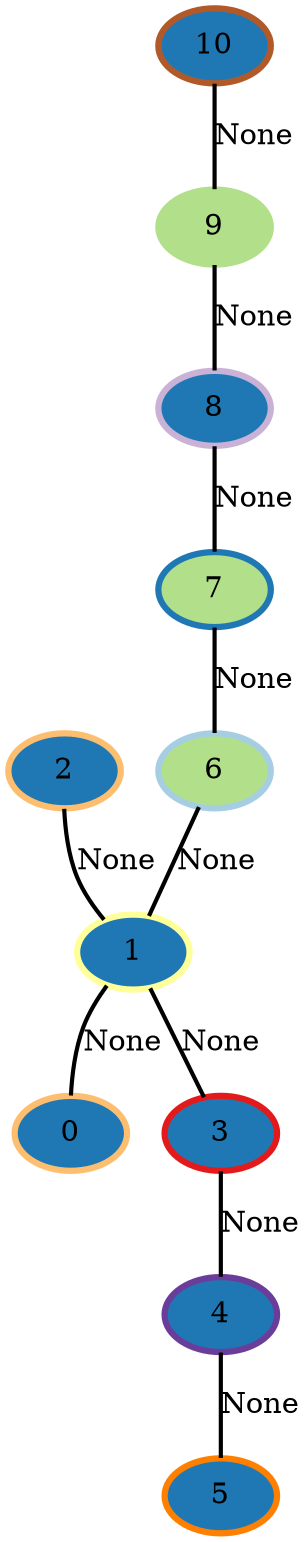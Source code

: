 graph G {
    0 [penwidth=3,label="0",color=7, colorscheme=paired12,style=filled,fillcolor=2]
    1 [penwidth=3,label="1",color=11, colorscheme=paired12,style=filled,fillcolor=2]
    2 [penwidth=3,label="2",color=7, colorscheme=paired12,style=filled,fillcolor=2]
    3 [penwidth=3,label="3",color=6, colorscheme=paired12,style=filled,fillcolor=2]
    4 [penwidth=3,label="4",color=10, colorscheme=paired12,style=filled,fillcolor=2]
    5 [penwidth=3,label="5",color=8, colorscheme=paired12,style=filled,fillcolor=2]
    6 [penwidth=3,label="6",color=1, colorscheme=paired12,style=filled,fillcolor=3]
    7 [penwidth=3,label="7",color=2, colorscheme=paired12,style=filled,fillcolor=3]
    8 [penwidth=3,label="8",color=9, colorscheme=paired12,style=filled,fillcolor=2]
    9 [penwidth=3,label="9",color=3, colorscheme=paired12,style=filled,fillcolor=3]
    10 [penwidth=3,label="10",color=12, colorscheme=paired12,style=filled,fillcolor=2]

    1--0 [penwidth=2,label="None"]
    2--1 [penwidth=2,label="None"]
    1--3 [penwidth=2,label="None"]
    3--4 [penwidth=2,label="None"]
    4--5 [penwidth=2,label="None"]
    6--1 [penwidth=2,label="None"]
    7--6 [penwidth=2,label="None"]
    8--7 [penwidth=2,label="None"]
    9--8 [penwidth=2,label="None"]
    10--9 [penwidth=2,label="None"]
}